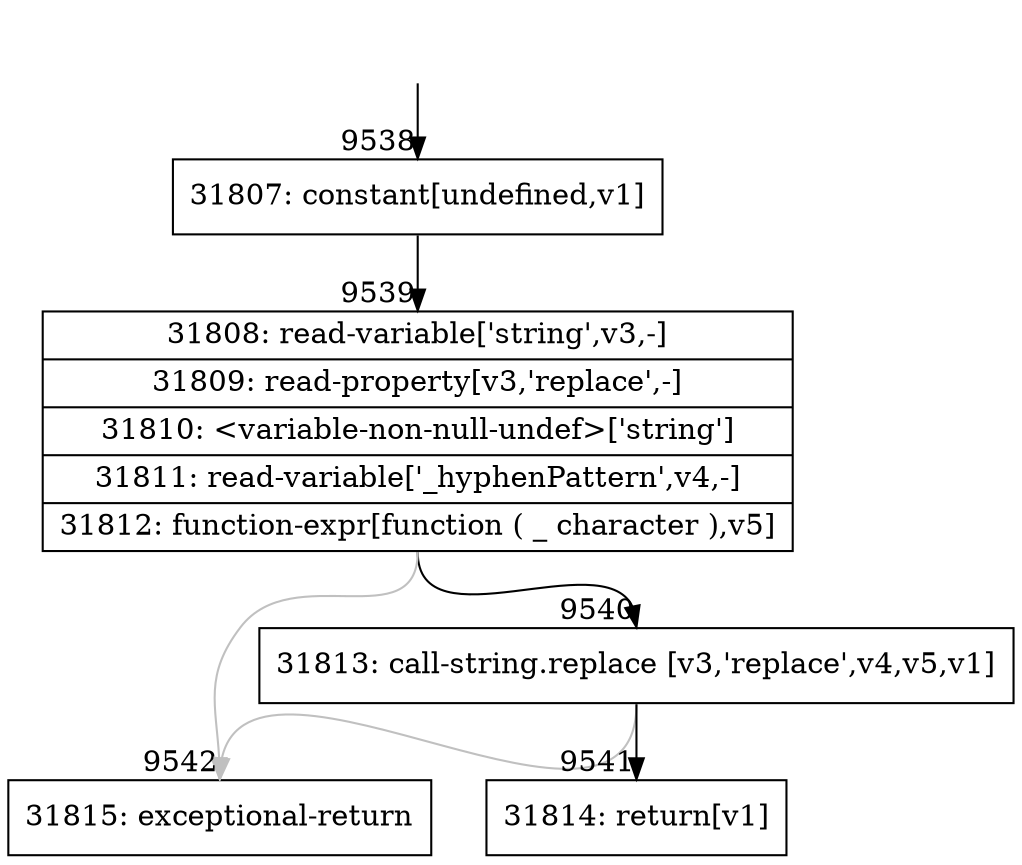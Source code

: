 digraph {
rankdir="TD"
BB_entry700[shape=none,label=""];
BB_entry700 -> BB9538 [tailport=s, headport=n, headlabel="    9538"]
BB9538 [shape=record label="{31807: constant[undefined,v1]}" ] 
BB9538 -> BB9539 [tailport=s, headport=n, headlabel="      9539"]
BB9539 [shape=record label="{31808: read-variable['string',v3,-]|31809: read-property[v3,'replace',-]|31810: \<variable-non-null-undef\>['string']|31811: read-variable['_hyphenPattern',v4,-]|31812: function-expr[function ( _ character ),v5]}" ] 
BB9539 -> BB9540 [tailport=s, headport=n, headlabel="      9540"]
BB9539 -> BB9542 [tailport=s, headport=n, color=gray, headlabel="      9542"]
BB9540 [shape=record label="{31813: call-string.replace [v3,'replace',v4,v5,v1]}" ] 
BB9540 -> BB9541 [tailport=s, headport=n, headlabel="      9541"]
BB9540 -> BB9542 [tailport=s, headport=n, color=gray]
BB9541 [shape=record label="{31814: return[v1]}" ] 
BB9542 [shape=record label="{31815: exceptional-return}" ] 
//#$~ 16941
}
